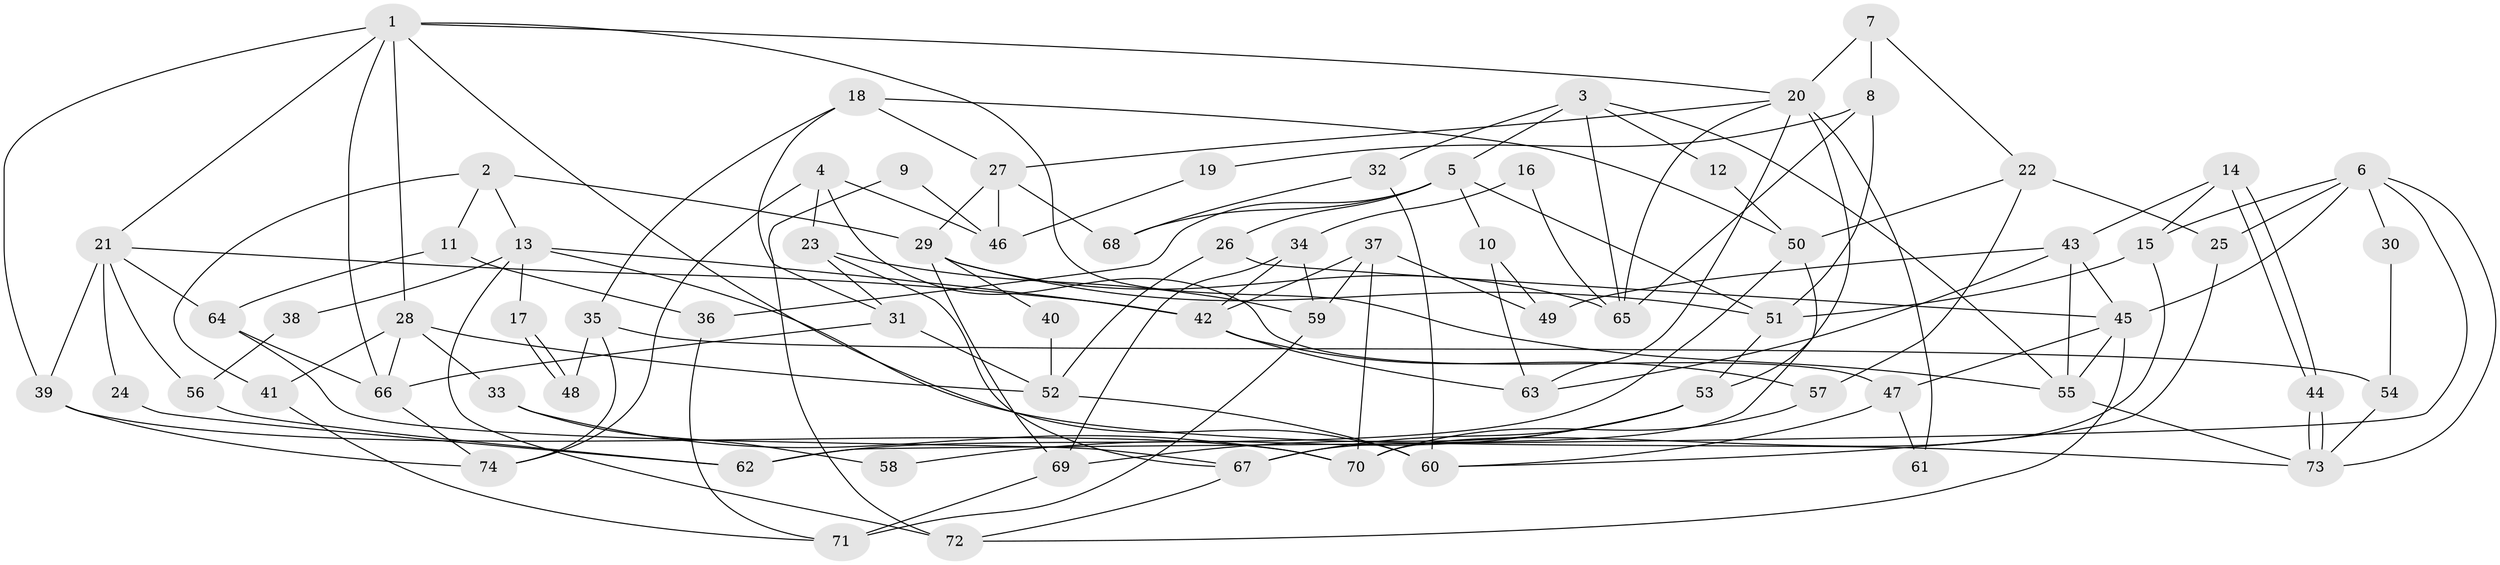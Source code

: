 // Generated by graph-tools (version 1.1) at 2025/50/03/09/25 03:50:14]
// undirected, 74 vertices, 148 edges
graph export_dot {
graph [start="1"]
  node [color=gray90,style=filled];
  1;
  2;
  3;
  4;
  5;
  6;
  7;
  8;
  9;
  10;
  11;
  12;
  13;
  14;
  15;
  16;
  17;
  18;
  19;
  20;
  21;
  22;
  23;
  24;
  25;
  26;
  27;
  28;
  29;
  30;
  31;
  32;
  33;
  34;
  35;
  36;
  37;
  38;
  39;
  40;
  41;
  42;
  43;
  44;
  45;
  46;
  47;
  48;
  49;
  50;
  51;
  52;
  53;
  54;
  55;
  56;
  57;
  58;
  59;
  60;
  61;
  62;
  63;
  64;
  65;
  66;
  67;
  68;
  69;
  70;
  71;
  72;
  73;
  74;
  1 -- 60;
  1 -- 28;
  1 -- 20;
  1 -- 21;
  1 -- 39;
  1 -- 55;
  1 -- 66;
  2 -- 13;
  2 -- 41;
  2 -- 11;
  2 -- 29;
  3 -- 55;
  3 -- 5;
  3 -- 12;
  3 -- 32;
  3 -- 65;
  4 -- 23;
  4 -- 47;
  4 -- 46;
  4 -- 74;
  5 -- 26;
  5 -- 51;
  5 -- 10;
  5 -- 36;
  5 -- 68;
  6 -- 73;
  6 -- 45;
  6 -- 15;
  6 -- 25;
  6 -- 30;
  6 -- 62;
  7 -- 20;
  7 -- 22;
  7 -- 8;
  8 -- 65;
  8 -- 19;
  8 -- 51;
  9 -- 46;
  9 -- 72;
  10 -- 63;
  10 -- 49;
  11 -- 36;
  11 -- 64;
  12 -- 50;
  13 -- 42;
  13 -- 73;
  13 -- 17;
  13 -- 38;
  13 -- 72;
  14 -- 15;
  14 -- 44;
  14 -- 44;
  14 -- 43;
  15 -- 51;
  15 -- 70;
  16 -- 65;
  16 -- 34;
  17 -- 48;
  17 -- 48;
  18 -- 27;
  18 -- 31;
  18 -- 35;
  18 -- 50;
  19 -- 46;
  20 -- 53;
  20 -- 27;
  20 -- 61;
  20 -- 63;
  20 -- 65;
  21 -- 64;
  21 -- 24;
  21 -- 39;
  21 -- 42;
  21 -- 56;
  22 -- 57;
  22 -- 50;
  22 -- 25;
  23 -- 67;
  23 -- 59;
  23 -- 31;
  24 -- 62;
  25 -- 60;
  26 -- 52;
  26 -- 45;
  27 -- 29;
  27 -- 46;
  27 -- 68;
  28 -- 66;
  28 -- 52;
  28 -- 33;
  28 -- 41;
  29 -- 65;
  29 -- 40;
  29 -- 51;
  29 -- 69;
  30 -- 54;
  31 -- 66;
  31 -- 52;
  32 -- 68;
  32 -- 60;
  33 -- 70;
  33 -- 58;
  34 -- 69;
  34 -- 42;
  34 -- 59;
  35 -- 74;
  35 -- 48;
  35 -- 54;
  36 -- 71;
  37 -- 70;
  37 -- 49;
  37 -- 42;
  37 -- 59;
  38 -- 56;
  39 -- 70;
  39 -- 74;
  40 -- 52;
  41 -- 71;
  42 -- 57;
  42 -- 63;
  43 -- 63;
  43 -- 45;
  43 -- 49;
  43 -- 55;
  44 -- 73;
  44 -- 73;
  45 -- 55;
  45 -- 47;
  45 -- 72;
  47 -- 60;
  47 -- 61;
  50 -- 67;
  50 -- 62;
  51 -- 53;
  52 -- 60;
  53 -- 67;
  53 -- 58;
  53 -- 69;
  54 -- 73;
  55 -- 73;
  56 -- 62;
  57 -- 70;
  59 -- 71;
  64 -- 66;
  64 -- 67;
  66 -- 74;
  67 -- 72;
  69 -- 71;
}
